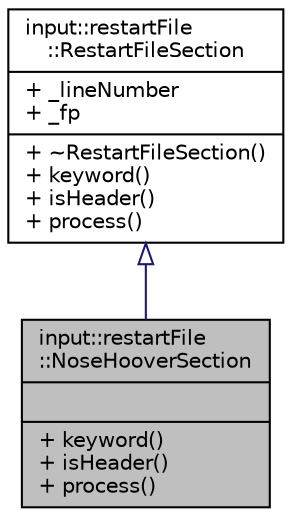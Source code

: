 digraph "input::restartFile::NoseHooverSection"
{
 // LATEX_PDF_SIZE
  edge [fontname="Helvetica",fontsize="10",labelfontname="Helvetica",labelfontsize="10"];
  node [fontname="Helvetica",fontsize="10",shape=record];
  Node1 [label="{input::restartFile\l::NoseHooverSection\n||+ keyword()\l+ isHeader()\l+ process()\l}",height=0.2,width=0.4,color="black", fillcolor="grey75", style="filled", fontcolor="black",tooltip="Reads the Nose-Hoover section of a .rst file TODO: This section is not yet implemented."];
  Node2 -> Node1 [dir="back",color="midnightblue",fontsize="10",style="solid",arrowtail="onormal",fontname="Helvetica"];
  Node2 [label="{input::restartFile\l::RestartFileSection\n|+ _lineNumber\l+ _fp\l|+ ~RestartFileSection()\l+ keyword()\l+ isHeader()\l+ process()\l}",height=0.2,width=0.4,color="black", fillcolor="white", style="filled",URL="$classinput_1_1restartFile_1_1RestartFileSection.html",tooltip="Base class for all sections of a .rst file."];
}
